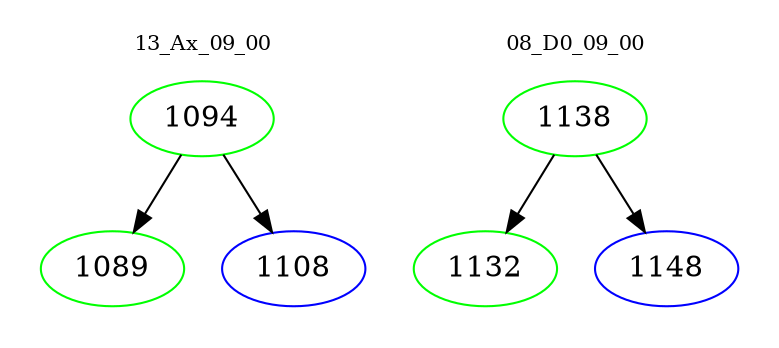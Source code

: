 digraph{
subgraph cluster_0 {
color = white
label = "13_Ax_09_00";
fontsize=10;
T0_1094 [label="1094", color="green"]
T0_1094 -> T0_1089 [color="black"]
T0_1089 [label="1089", color="green"]
T0_1094 -> T0_1108 [color="black"]
T0_1108 [label="1108", color="blue"]
}
subgraph cluster_1 {
color = white
label = "08_D0_09_00";
fontsize=10;
T1_1138 [label="1138", color="green"]
T1_1138 -> T1_1132 [color="black"]
T1_1132 [label="1132", color="green"]
T1_1138 -> T1_1148 [color="black"]
T1_1148 [label="1148", color="blue"]
}
}
